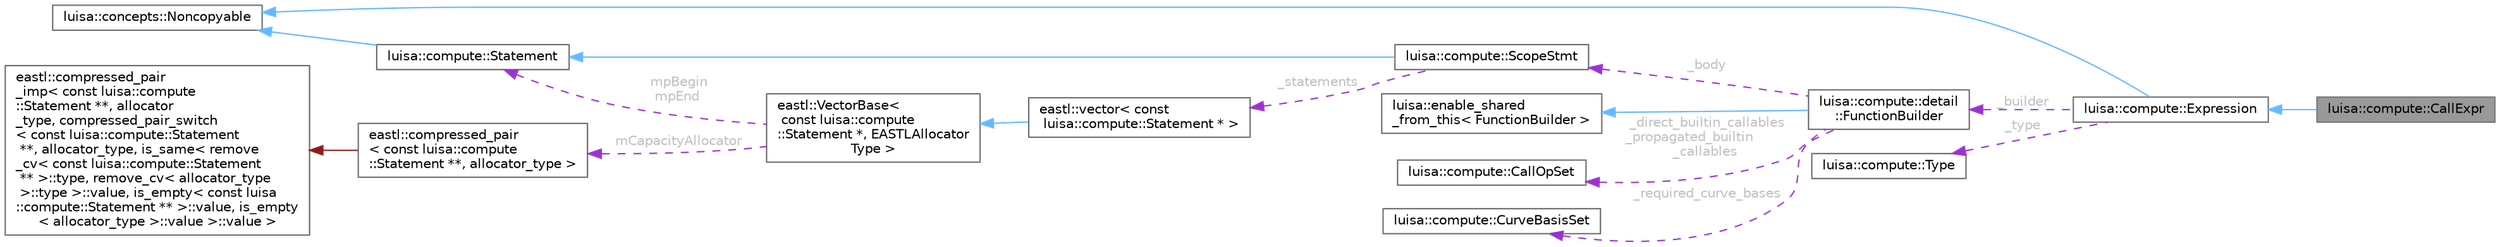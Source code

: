 digraph "luisa::compute::CallExpr"
{
 // LATEX_PDF_SIZE
  bgcolor="transparent";
  edge [fontname=Helvetica,fontsize=10,labelfontname=Helvetica,labelfontsize=10];
  node [fontname=Helvetica,fontsize=10,shape=box,height=0.2,width=0.4];
  rankdir="LR";
  Node1 [id="Node000001",label="luisa::compute::CallExpr",height=0.2,width=0.4,color="gray40", fillcolor="grey60", style="filled", fontcolor="black",tooltip="Call expression"];
  Node2 -> Node1 [id="edge16_Node000001_Node000002",dir="back",color="steelblue1",style="solid",tooltip=" "];
  Node2 [id="Node000002",label="luisa::compute::Expression",height=0.2,width=0.4,color="gray40", fillcolor="white", style="filled",URL="$classluisa_1_1compute_1_1_expression.html",tooltip="Base expression class"];
  Node3 -> Node2 [id="edge17_Node000002_Node000003",dir="back",color="steelblue1",style="solid",tooltip=" "];
  Node3 [id="Node000003",label="luisa::concepts::Noncopyable",height=0.2,width=0.4,color="gray40", fillcolor="white", style="filled",URL="$structluisa_1_1concepts_1_1_noncopyable.html",tooltip=" "];
  Node4 -> Node2 [id="edge18_Node000002_Node000004",dir="back",color="darkorchid3",style="dashed",tooltip=" ",label=" _type",fontcolor="grey" ];
  Node4 [id="Node000004",label="luisa::compute::Type",height=0.2,width=0.4,color="gray40", fillcolor="white", style="filled",URL="$classluisa_1_1compute_1_1_type.html",tooltip="Type class"];
  Node5 -> Node2 [id="edge19_Node000002_Node000005",dir="back",color="darkorchid3",style="dashed",tooltip=" ",label=" _builder",fontcolor="grey" ];
  Node5 [id="Node000005",label="luisa::compute::detail\l::FunctionBuilder",height=0.2,width=0.4,color="gray40", fillcolor="white", style="filled",URL="$classluisa_1_1compute_1_1detail_1_1_function_builder.html",tooltip="Function builder."];
  Node6 -> Node5 [id="edge20_Node000005_Node000006",dir="back",color="steelblue1",style="solid",tooltip=" "];
  Node6 [id="Node000006",label="luisa::enable_shared\l_from_this\< FunctionBuilder \>",height=0.2,width=0.4,color="gray40", fillcolor="white", style="filled",tooltip=" "];
  Node7 -> Node5 [id="edge21_Node000005_Node000007",dir="back",color="darkorchid3",style="dashed",tooltip=" ",label=" _body",fontcolor="grey" ];
  Node7 [id="Node000007",label="luisa::compute::ScopeStmt",height=0.2,width=0.4,color="gray40", fillcolor="white", style="filled",URL="$classluisa_1_1compute_1_1_scope_stmt.html",tooltip="Scope statement"];
  Node8 -> Node7 [id="edge22_Node000007_Node000008",dir="back",color="steelblue1",style="solid",tooltip=" "];
  Node8 [id="Node000008",label="luisa::compute::Statement",height=0.2,width=0.4,color="gray40", fillcolor="white", style="filled",URL="$classluisa_1_1compute_1_1_statement.html",tooltip="Base statement class"];
  Node3 -> Node8 [id="edge23_Node000008_Node000003",dir="back",color="steelblue1",style="solid",tooltip=" "];
  Node9 -> Node7 [id="edge24_Node000007_Node000009",dir="back",color="darkorchid3",style="dashed",tooltip=" ",label=" _statements",fontcolor="grey" ];
  Node9 [id="Node000009",label="eastl::vector\< const\l luisa::compute::Statement * \>",height=0.2,width=0.4,color="gray40", fillcolor="white", style="filled",URL="$classeastl_1_1vector.html",tooltip=" "];
  Node10 -> Node9 [id="edge25_Node000009_Node000010",dir="back",color="steelblue1",style="solid",tooltip=" "];
  Node10 [id="Node000010",label="eastl::VectorBase\<\l const luisa::compute\l::Statement *, EASTLAllocator\lType \>",height=0.2,width=0.4,color="gray40", fillcolor="white", style="filled",URL="$structeastl_1_1_vector_base.html",tooltip=" "];
  Node8 -> Node10 [id="edge26_Node000010_Node000008",dir="back",color="darkorchid3",style="dashed",tooltip=" ",label=" mpBegin\nmpEnd",fontcolor="grey" ];
  Node11 -> Node10 [id="edge27_Node000010_Node000011",dir="back",color="darkorchid3",style="dashed",tooltip=" ",label=" mCapacityAllocator",fontcolor="grey" ];
  Node11 [id="Node000011",label="eastl::compressed_pair\l\< const luisa::compute\l::Statement **, allocator_type \>",height=0.2,width=0.4,color="gray40", fillcolor="white", style="filled",URL="$classeastl_1_1compressed__pair.html",tooltip=" "];
  Node12 -> Node11 [id="edge28_Node000011_Node000012",dir="back",color="firebrick4",style="solid",tooltip=" "];
  Node12 [id="Node000012",label="eastl::compressed_pair\l_imp\< const luisa::compute\l::Statement **, allocator\l_type, compressed_pair_switch\l\< const luisa::compute::Statement\l **, allocator_type, is_same\< remove\l_cv\< const luisa::compute::Statement\l ** \>::type, remove_cv\< allocator_type\l \>::type \>::value, is_empty\< const luisa\l::compute::Statement ** \>::value, is_empty\l\< allocator_type \>::value \>::value \>",height=0.2,width=0.4,color="gray40", fillcolor="white", style="filled",URL="$classeastl_1_1compressed__pair__imp.html",tooltip=" "];
  Node13 -> Node5 [id="edge29_Node000005_Node000013",dir="back",color="darkorchid3",style="dashed",tooltip=" ",label=" _direct_builtin_callables\n_propagated_builtin\l_callables",fontcolor="grey" ];
  Node13 [id="Node000013",label="luisa::compute::CallOpSet",height=0.2,width=0.4,color="gray40", fillcolor="white", style="filled",URL="$classluisa_1_1compute_1_1_call_op_set.html",tooltip=" "];
  Node14 -> Node5 [id="edge30_Node000005_Node000014",dir="back",color="darkorchid3",style="dashed",tooltip=" ",label=" _required_curve_bases",fontcolor="grey" ];
  Node14 [id="Node000014",label="luisa::compute::CurveBasisSet",height=0.2,width=0.4,color="gray40", fillcolor="white", style="filled",URL="$classluisa_1_1compute_1_1_curve_basis_set.html",tooltip=" "];
}
